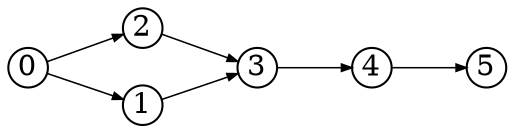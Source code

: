 digraph{
  rankdir=LR
  node [shape=circle,fixedsize=true,width=.26]
  edge [penwidth=0.75,arrowsize=0.5]
  5 -> {}
  4 -> {5}
  3 -> {4}
  2 -> {3}
  1 -> {3}
  0 -> {1 2}
}
